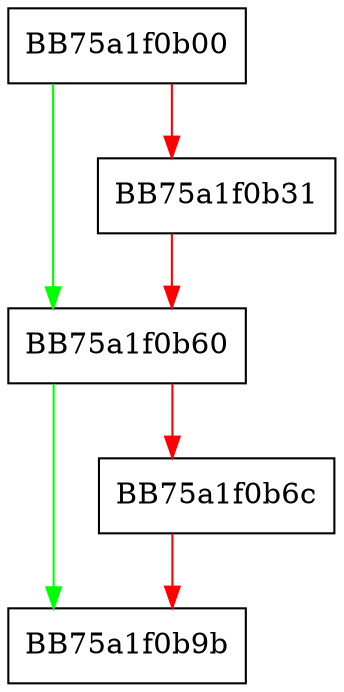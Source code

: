 digraph register_types {
  node [shape="box"];
  graph [splines=ortho];
  BB75a1f0b00 -> BB75a1f0b60 [color="green"];
  BB75a1f0b00 -> BB75a1f0b31 [color="red"];
  BB75a1f0b31 -> BB75a1f0b60 [color="red"];
  BB75a1f0b60 -> BB75a1f0b9b [color="green"];
  BB75a1f0b60 -> BB75a1f0b6c [color="red"];
  BB75a1f0b6c -> BB75a1f0b9b [color="red"];
}